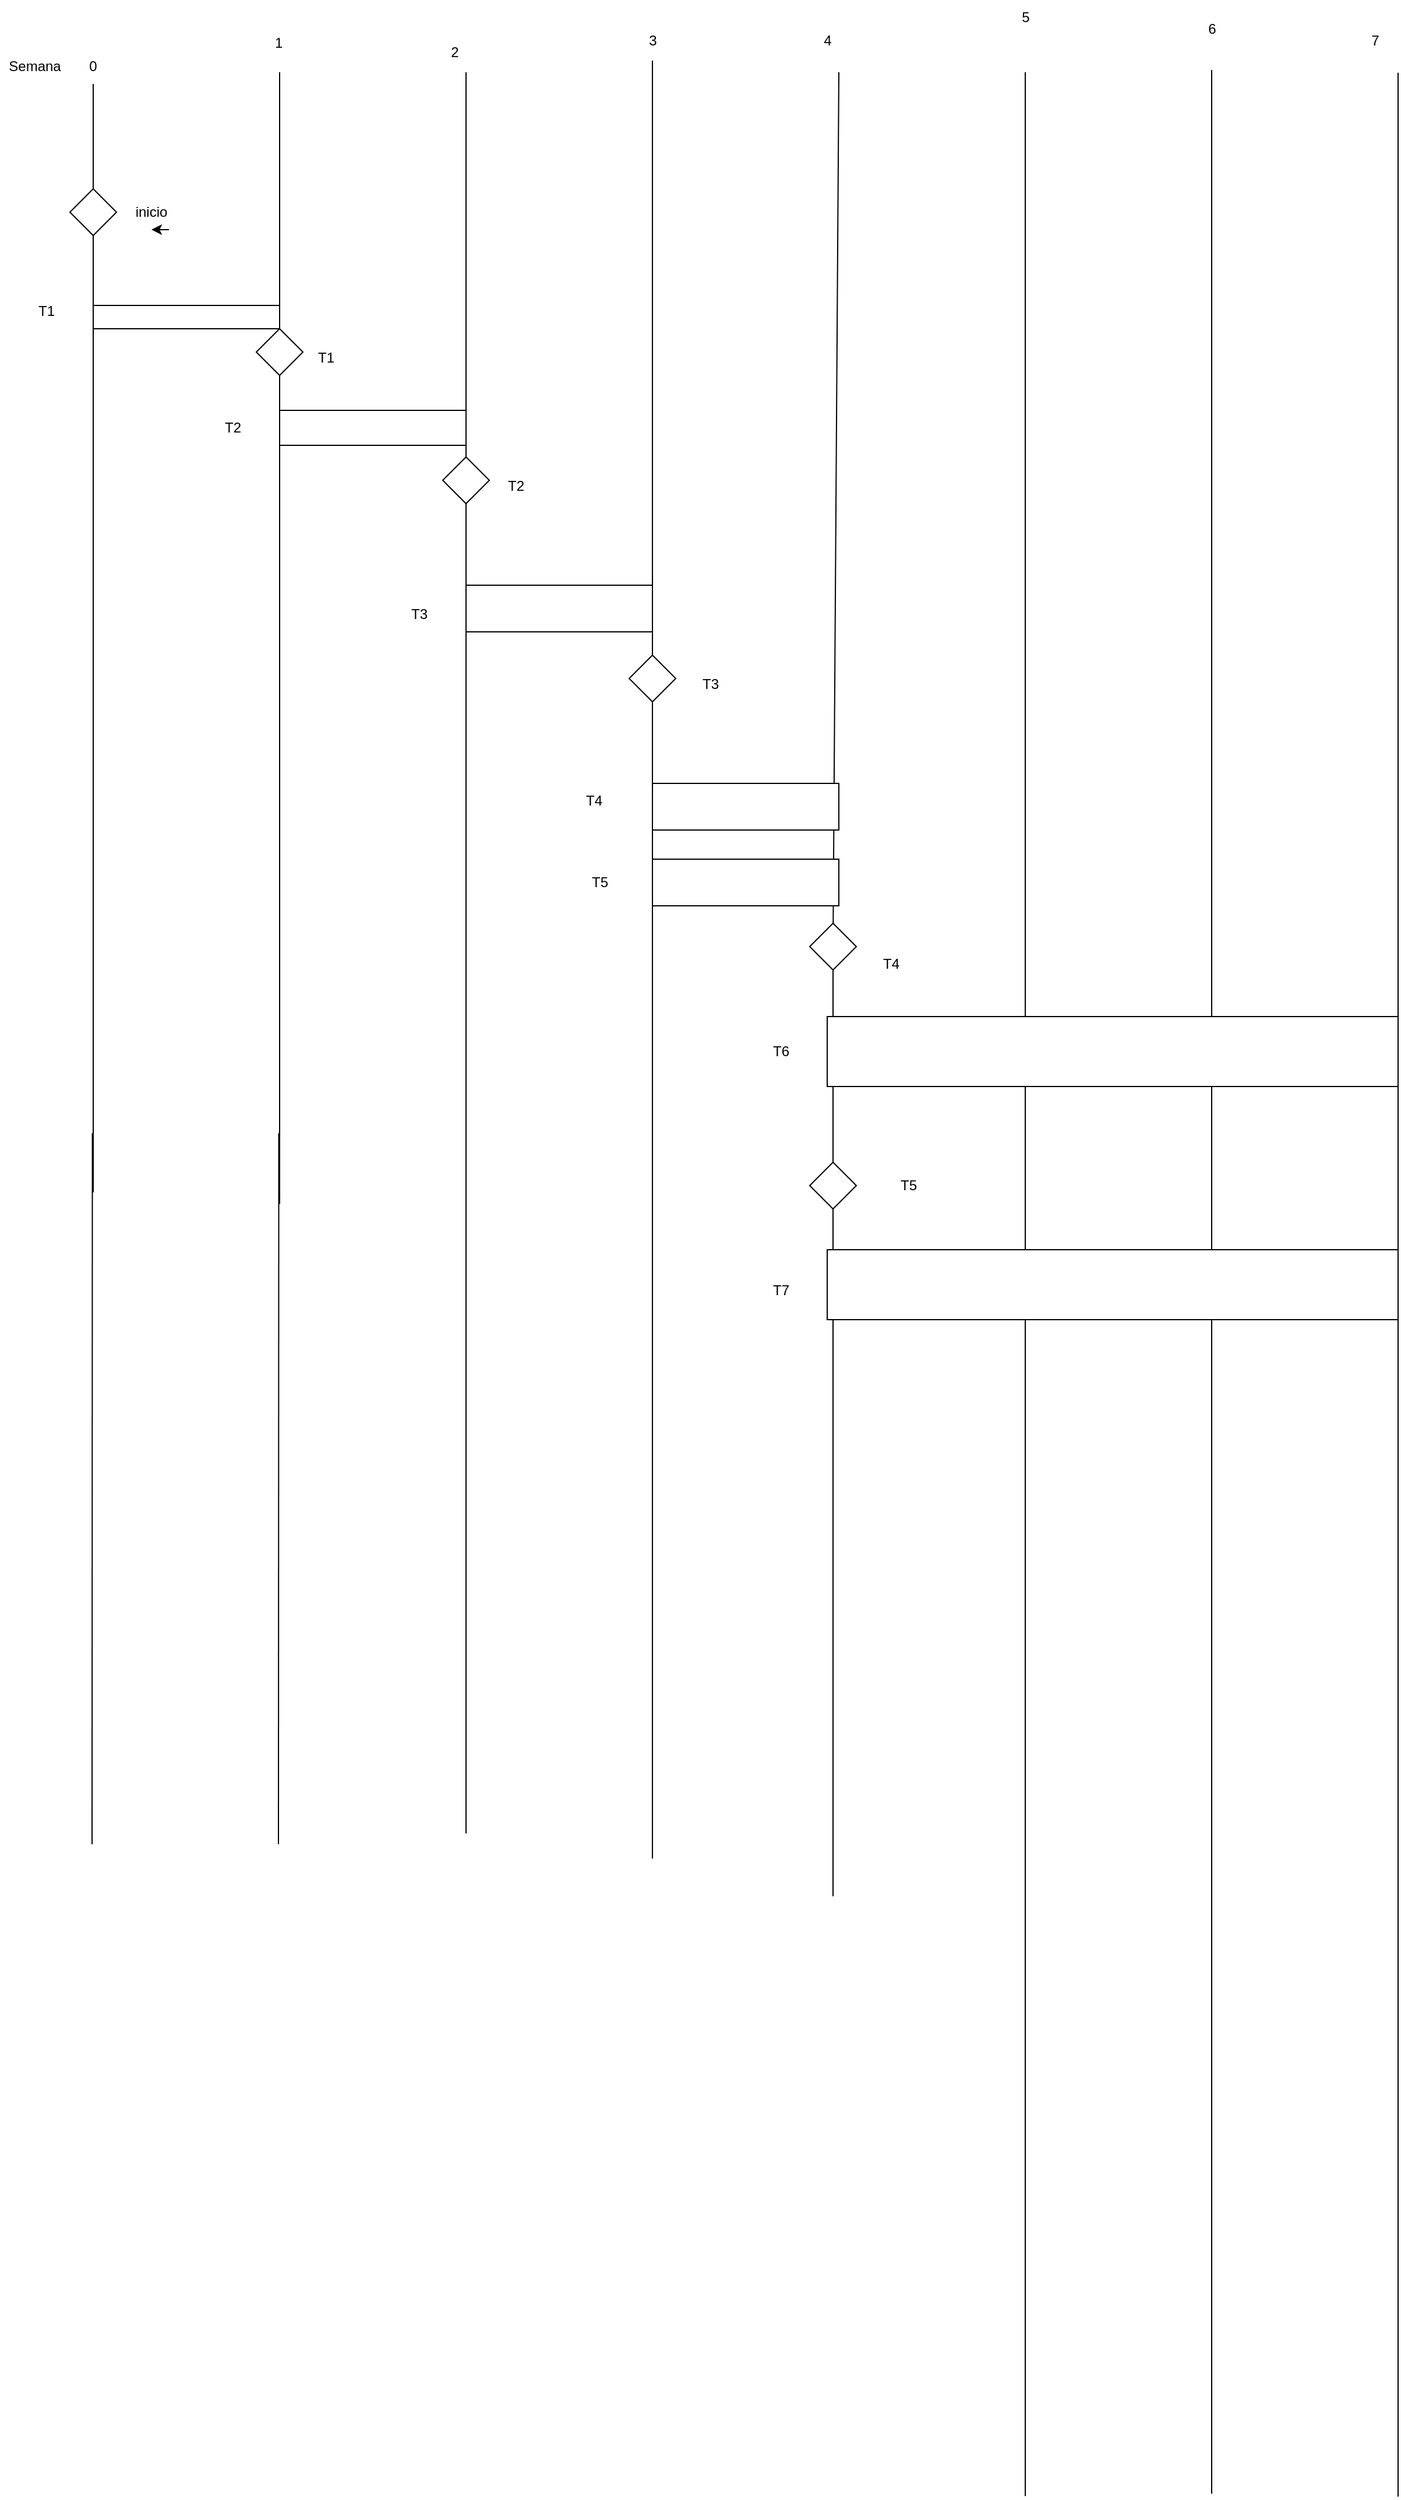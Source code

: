 <mxfile version="27.1.5">
  <diagram name="Página-1" id="U6TmOwnuPZqcnBBsllMZ">
    <mxGraphModel dx="2002" dy="2249" grid="1" gridSize="10" guides="1" tooltips="1" connect="1" arrows="1" fold="1" page="1" pageScale="1" pageWidth="827" pageHeight="1169" math="0" shadow="0">
      <root>
        <mxCell id="0" />
        <mxCell id="1" parent="0" />
        <mxCell id="5fpnA7NDtRficpcaKtJ1-8" value="" style="endArrow=none;html=1;rounded=0;" edge="1" parent="1">
          <mxGeometry width="50" height="50" relative="1" as="geometry">
            <mxPoint x="80" y="920.8" as="sourcePoint" />
            <mxPoint x="80" y="-30" as="targetPoint" />
          </mxGeometry>
        </mxCell>
        <mxCell id="5fpnA7NDtRficpcaKtJ1-1" value="T1" style="text;html=1;align=center;verticalAlign=middle;whiteSpace=wrap;rounded=0;" vertex="1" parent="1">
          <mxGeometry x="10" y="150" width="60" height="30" as="geometry" />
        </mxCell>
        <mxCell id="5fpnA7NDtRficpcaKtJ1-2" value="" style="rhombus;whiteSpace=wrap;html=1;" vertex="1" parent="1">
          <mxGeometry x="60" y="60" width="40" height="40" as="geometry" />
        </mxCell>
        <mxCell id="5fpnA7NDtRficpcaKtJ1-3" value="inicio" style="text;html=1;align=center;verticalAlign=middle;whiteSpace=wrap;rounded=0;" vertex="1" parent="1">
          <mxGeometry x="100" y="65" width="60" height="30" as="geometry" />
        </mxCell>
        <mxCell id="5fpnA7NDtRficpcaKtJ1-5" value="" style="endArrow=none;html=1;rounded=0;" edge="1" parent="1">
          <mxGeometry width="50" height="50" relative="1" as="geometry">
            <mxPoint x="80" y="160" as="sourcePoint" />
            <mxPoint x="240" y="160" as="targetPoint" />
          </mxGeometry>
        </mxCell>
        <mxCell id="5fpnA7NDtRficpcaKtJ1-6" style="edgeStyle=orthogonalEdgeStyle;rounded=0;orthogonalLoop=1;jettySize=auto;html=1;exitX=0.75;exitY=1;exitDx=0;exitDy=0;entryX=0.5;entryY=1;entryDx=0;entryDy=0;" edge="1" parent="1" source="5fpnA7NDtRficpcaKtJ1-3" target="5fpnA7NDtRficpcaKtJ1-3">
          <mxGeometry relative="1" as="geometry" />
        </mxCell>
        <mxCell id="5fpnA7NDtRficpcaKtJ1-7" value="" style="endArrow=none;html=1;rounded=0;" edge="1" parent="1">
          <mxGeometry width="50" height="50" relative="1" as="geometry">
            <mxPoint x="80" y="180" as="sourcePoint" />
            <mxPoint x="240" y="180" as="targetPoint" />
          </mxGeometry>
        </mxCell>
        <mxCell id="5fpnA7NDtRficpcaKtJ1-9" value="" style="endArrow=none;html=1;rounded=0;" edge="1" parent="1" source="5fpnA7NDtRficpcaKtJ1-17">
          <mxGeometry width="50" height="50" relative="1" as="geometry">
            <mxPoint x="240" y="930.8" as="sourcePoint" />
            <mxPoint x="240" y="-40" as="targetPoint" />
          </mxGeometry>
        </mxCell>
        <mxCell id="5fpnA7NDtRficpcaKtJ1-10" value="" style="endArrow=none;html=1;rounded=0;" edge="1" parent="1" source="5fpnA7NDtRficpcaKtJ1-24">
          <mxGeometry width="50" height="50" relative="1" as="geometry">
            <mxPoint x="400" y="930.8" as="sourcePoint" />
            <mxPoint x="400" y="-40" as="targetPoint" />
          </mxGeometry>
        </mxCell>
        <mxCell id="5fpnA7NDtRficpcaKtJ1-11" value="" style="endArrow=none;html=1;rounded=0;" edge="1" parent="1">
          <mxGeometry width="50" height="50" relative="1" as="geometry">
            <mxPoint x="400" y="1470.8" as="sourcePoint" />
            <mxPoint x="400" y="500" as="targetPoint" />
          </mxGeometry>
        </mxCell>
        <mxCell id="5fpnA7NDtRficpcaKtJ1-12" value="" style="endArrow=none;html=1;rounded=0;" edge="1" parent="1" source="5fpnA7NDtRficpcaKtJ1-30">
          <mxGeometry width="50" height="50" relative="1" as="geometry">
            <mxPoint x="560" y="920.8" as="sourcePoint" />
            <mxPoint x="560" y="-50" as="targetPoint" />
          </mxGeometry>
        </mxCell>
        <mxCell id="5fpnA7NDtRficpcaKtJ1-13" value="" style="endArrow=none;html=1;rounded=0;" edge="1" parent="1" source="5fpnA7NDtRficpcaKtJ1-49">
          <mxGeometry width="50" height="50" relative="1" as="geometry">
            <mxPoint x="715" y="1524.571" as="sourcePoint" />
            <mxPoint x="720" y="-40" as="targetPoint" />
          </mxGeometry>
        </mxCell>
        <mxCell id="5fpnA7NDtRficpcaKtJ1-14" value="1" style="text;strokeColor=none;fillColor=none;align=left;verticalAlign=middle;spacingLeft=4;spacingRight=4;overflow=hidden;points=[[0,0.5],[1,0.5]];portConstraint=eastwest;rotatable=0;whiteSpace=wrap;html=1;" vertex="1" parent="1">
          <mxGeometry x="230" y="-80" width="80" height="30" as="geometry" />
        </mxCell>
        <mxCell id="5fpnA7NDtRficpcaKtJ1-15" value="Semana" style="text;html=1;align=center;verticalAlign=middle;whiteSpace=wrap;rounded=0;" vertex="1" parent="1">
          <mxGeometry y="-60" width="60" height="30" as="geometry" />
        </mxCell>
        <mxCell id="5fpnA7NDtRficpcaKtJ1-16" value="0" style="text;html=1;align=center;verticalAlign=middle;whiteSpace=wrap;rounded=0;" vertex="1" parent="1">
          <mxGeometry x="50" y="-60" width="60" height="30" as="geometry" />
        </mxCell>
        <mxCell id="5fpnA7NDtRficpcaKtJ1-18" value="" style="endArrow=none;html=1;rounded=0;" edge="1" parent="1" target="5fpnA7NDtRficpcaKtJ1-17">
          <mxGeometry width="50" height="50" relative="1" as="geometry">
            <mxPoint x="240" y="260" as="sourcePoint" />
            <mxPoint x="240" y="-40" as="targetPoint" />
          </mxGeometry>
        </mxCell>
        <mxCell id="5fpnA7NDtRficpcaKtJ1-17" value="" style="rhombus;whiteSpace=wrap;html=1;" vertex="1" parent="1">
          <mxGeometry x="220" y="180" width="40" height="40" as="geometry" />
        </mxCell>
        <mxCell id="5fpnA7NDtRficpcaKtJ1-20" value="" style="endArrow=none;html=1;rounded=0;" edge="1" parent="1">
          <mxGeometry width="50" height="50" relative="1" as="geometry">
            <mxPoint x="240" y="930.8" as="sourcePoint" />
            <mxPoint x="240" y="260" as="targetPoint" />
          </mxGeometry>
        </mxCell>
        <mxCell id="5fpnA7NDtRficpcaKtJ1-21" value="" style="endArrow=none;html=1;rounded=0;" edge="1" parent="1">
          <mxGeometry width="50" height="50" relative="1" as="geometry">
            <mxPoint x="240" y="250" as="sourcePoint" />
            <mxPoint x="400" y="250" as="targetPoint" />
          </mxGeometry>
        </mxCell>
        <mxCell id="5fpnA7NDtRficpcaKtJ1-22" value="" style="endArrow=none;html=1;rounded=0;" edge="1" parent="1">
          <mxGeometry width="50" height="50" relative="1" as="geometry">
            <mxPoint x="240" y="280" as="sourcePoint" />
            <mxPoint x="400" y="280" as="targetPoint" />
          </mxGeometry>
        </mxCell>
        <mxCell id="5fpnA7NDtRficpcaKtJ1-23" value="T2" style="text;html=1;align=center;verticalAlign=middle;whiteSpace=wrap;rounded=0;" vertex="1" parent="1">
          <mxGeometry x="170" y="250" width="60" height="30" as="geometry" />
        </mxCell>
        <mxCell id="5fpnA7NDtRficpcaKtJ1-25" value="" style="endArrow=none;html=1;rounded=0;" edge="1" parent="1" target="5fpnA7NDtRficpcaKtJ1-24">
          <mxGeometry width="50" height="50" relative="1" as="geometry">
            <mxPoint x="400" y="930.8" as="sourcePoint" />
            <mxPoint x="400" y="-40" as="targetPoint" />
          </mxGeometry>
        </mxCell>
        <mxCell id="5fpnA7NDtRficpcaKtJ1-24" value="" style="rhombus;whiteSpace=wrap;html=1;" vertex="1" parent="1">
          <mxGeometry x="380" y="290" width="40" height="40" as="geometry" />
        </mxCell>
        <mxCell id="5fpnA7NDtRficpcaKtJ1-26" value="T2" style="text;html=1;align=center;verticalAlign=middle;whiteSpace=wrap;rounded=0;" vertex="1" parent="1">
          <mxGeometry x="413" y="300" width="60" height="30" as="geometry" />
        </mxCell>
        <mxCell id="5fpnA7NDtRficpcaKtJ1-27" value="" style="endArrow=none;html=1;rounded=0;" edge="1" parent="1">
          <mxGeometry width="50" height="50" relative="1" as="geometry">
            <mxPoint x="400" y="400" as="sourcePoint" />
            <mxPoint x="560" y="400" as="targetPoint" />
          </mxGeometry>
        </mxCell>
        <mxCell id="5fpnA7NDtRficpcaKtJ1-28" value="" style="endArrow=none;html=1;rounded=0;" edge="1" parent="1">
          <mxGeometry width="50" height="50" relative="1" as="geometry">
            <mxPoint x="400" y="440" as="sourcePoint" />
            <mxPoint x="560" y="440" as="targetPoint" />
          </mxGeometry>
        </mxCell>
        <mxCell id="5fpnA7NDtRficpcaKtJ1-29" value="T3" style="text;html=1;align=center;verticalAlign=middle;whiteSpace=wrap;rounded=0;" vertex="1" parent="1">
          <mxGeometry x="330" y="410" width="60" height="30" as="geometry" />
        </mxCell>
        <mxCell id="5fpnA7NDtRficpcaKtJ1-31" value="" style="endArrow=none;html=1;rounded=0;" edge="1" parent="1" target="5fpnA7NDtRficpcaKtJ1-30">
          <mxGeometry width="50" height="50" relative="1" as="geometry">
            <mxPoint x="560.0" y="510" as="sourcePoint" />
            <mxPoint x="560" y="-50" as="targetPoint" />
          </mxGeometry>
        </mxCell>
        <mxCell id="5fpnA7NDtRficpcaKtJ1-30" value="" style="rhombus;whiteSpace=wrap;html=1;" vertex="1" parent="1">
          <mxGeometry x="540" y="460" width="40" height="40" as="geometry" />
        </mxCell>
        <mxCell id="5fpnA7NDtRficpcaKtJ1-33" value="" style="endArrow=none;html=1;rounded=0;entryX=0.5;entryY=1;entryDx=0;entryDy=0;" edge="1" parent="1" target="5fpnA7NDtRficpcaKtJ1-30">
          <mxGeometry width="50" height="50" relative="1" as="geometry">
            <mxPoint x="560" y="1492.286" as="sourcePoint" />
            <mxPoint x="560.0" y="540" as="targetPoint" />
          </mxGeometry>
        </mxCell>
        <mxCell id="5fpnA7NDtRficpcaKtJ1-34" value="2" style="text;html=1;align=center;verticalAlign=middle;resizable=0;points=[];autosize=1;strokeColor=none;fillColor=none;" vertex="1" parent="1">
          <mxGeometry x="375" y="-72" width="30" height="30" as="geometry" />
        </mxCell>
        <mxCell id="5fpnA7NDtRficpcaKtJ1-35" value="3" style="text;html=1;align=center;verticalAlign=middle;resizable=0;points=[];autosize=1;strokeColor=none;fillColor=none;" vertex="1" parent="1">
          <mxGeometry x="545" y="-82" width="30" height="30" as="geometry" />
        </mxCell>
        <mxCell id="5fpnA7NDtRficpcaKtJ1-36" value="T4" style="text;html=1;align=center;verticalAlign=middle;whiteSpace=wrap;rounded=0;" vertex="1" parent="1">
          <mxGeometry x="480" y="570" width="60" height="30" as="geometry" />
        </mxCell>
        <mxCell id="5fpnA7NDtRficpcaKtJ1-37" value="T5" style="text;html=1;align=center;verticalAlign=middle;whiteSpace=wrap;rounded=0;" vertex="1" parent="1">
          <mxGeometry x="485" y="640" width="60" height="30" as="geometry" />
        </mxCell>
        <mxCell id="5fpnA7NDtRficpcaKtJ1-40" value="" style="endArrow=none;html=1;rounded=0;" edge="1" parent="1">
          <mxGeometry width="50" height="50" relative="1" as="geometry">
            <mxPoint x="240" y="250" as="sourcePoint" />
            <mxPoint x="240" y="260" as="targetPoint" />
          </mxGeometry>
        </mxCell>
        <mxCell id="5fpnA7NDtRficpcaKtJ1-41" value="T1" style="text;html=1;align=center;verticalAlign=middle;whiteSpace=wrap;rounded=0;" vertex="1" parent="1">
          <mxGeometry x="250" y="190" width="60" height="30" as="geometry" />
        </mxCell>
        <mxCell id="5fpnA7NDtRficpcaKtJ1-43" value="T3" style="text;html=1;align=center;verticalAlign=middle;whiteSpace=wrap;rounded=0;" vertex="1" parent="1">
          <mxGeometry x="580" y="470" width="60" height="30" as="geometry" />
        </mxCell>
        <mxCell id="5fpnA7NDtRficpcaKtJ1-45" value="" style="rounded=0;whiteSpace=wrap;html=1;" vertex="1" parent="1">
          <mxGeometry x="560" y="570" width="160" height="40" as="geometry" />
        </mxCell>
        <mxCell id="5fpnA7NDtRficpcaKtJ1-46" value="" style="rounded=0;whiteSpace=wrap;html=1;" vertex="1" parent="1">
          <mxGeometry x="560" y="635" width="160" height="40" as="geometry" />
        </mxCell>
        <mxCell id="5fpnA7NDtRficpcaKtJ1-47" value="4" style="text;html=1;align=center;verticalAlign=middle;resizable=0;points=[];autosize=1;strokeColor=none;fillColor=none;" vertex="1" parent="1">
          <mxGeometry x="695" y="-82" width="30" height="30" as="geometry" />
        </mxCell>
        <mxCell id="5fpnA7NDtRficpcaKtJ1-51" value="T5" style="text;html=1;align=center;verticalAlign=middle;whiteSpace=wrap;rounded=0;" vertex="1" parent="1">
          <mxGeometry x="750" y="900" width="60" height="30" as="geometry" />
        </mxCell>
        <mxCell id="5fpnA7NDtRficpcaKtJ1-52" value="" style="endArrow=none;html=1;rounded=0;entryX=0.5;entryY=1;entryDx=0;entryDy=0;" edge="1" parent="1">
          <mxGeometry width="50" height="50" relative="1" as="geometry">
            <mxPoint x="239" y="1480" as="sourcePoint" />
            <mxPoint x="239.29" y="870" as="targetPoint" />
          </mxGeometry>
        </mxCell>
        <mxCell id="5fpnA7NDtRficpcaKtJ1-53" value="" style="endArrow=none;html=1;rounded=0;entryX=0.5;entryY=1;entryDx=0;entryDy=0;" edge="1" parent="1">
          <mxGeometry width="50" height="50" relative="1" as="geometry">
            <mxPoint x="79" y="1480" as="sourcePoint" />
            <mxPoint x="79.29" y="870" as="targetPoint" />
          </mxGeometry>
        </mxCell>
        <mxCell id="5fpnA7NDtRficpcaKtJ1-56" value="" style="endArrow=none;html=1;rounded=0;" edge="1" parent="1" source="5fpnA7NDtRficpcaKtJ1-61" target="5fpnA7NDtRficpcaKtJ1-49">
          <mxGeometry width="50" height="50" relative="1" as="geometry">
            <mxPoint x="715" y="1524.571" as="sourcePoint" />
            <mxPoint x="720" y="-40" as="targetPoint" />
          </mxGeometry>
        </mxCell>
        <mxCell id="5fpnA7NDtRficpcaKtJ1-49" value="" style="rhombus;whiteSpace=wrap;html=1;" vertex="1" parent="1">
          <mxGeometry x="695" y="690" width="40" height="40" as="geometry" />
        </mxCell>
        <mxCell id="5fpnA7NDtRficpcaKtJ1-57" value="T4" style="text;html=1;align=center;verticalAlign=middle;whiteSpace=wrap;rounded=0;" vertex="1" parent="1">
          <mxGeometry x="735" y="710" width="60" height="30" as="geometry" />
        </mxCell>
        <mxCell id="5fpnA7NDtRficpcaKtJ1-59" value="T6" style="text;html=1;align=center;verticalAlign=middle;resizable=0;points=[];autosize=1;strokeColor=none;fillColor=none;" vertex="1" parent="1">
          <mxGeometry x="650" y="785" width="40" height="30" as="geometry" />
        </mxCell>
        <mxCell id="5fpnA7NDtRficpcaKtJ1-63" value="" style="endArrow=none;html=1;rounded=0;" edge="1" parent="1" target="5fpnA7NDtRficpcaKtJ1-61">
          <mxGeometry width="50" height="50" relative="1" as="geometry">
            <mxPoint x="715" y="1524.571" as="sourcePoint" />
            <mxPoint x="715" y="730" as="targetPoint" />
          </mxGeometry>
        </mxCell>
        <mxCell id="5fpnA7NDtRficpcaKtJ1-61" value="" style="rhombus;whiteSpace=wrap;html=1;" vertex="1" parent="1">
          <mxGeometry x="695" y="895" width="40" height="40" as="geometry" />
        </mxCell>
        <mxCell id="5fpnA7NDtRficpcaKtJ1-65" value="T7" style="text;html=1;align=center;verticalAlign=middle;resizable=0;points=[];autosize=1;strokeColor=none;fillColor=none;" vertex="1" parent="1">
          <mxGeometry x="650" y="990" width="40" height="30" as="geometry" />
        </mxCell>
        <mxCell id="5fpnA7NDtRficpcaKtJ1-66" value="" style="endArrow=none;html=1;rounded=0;" edge="1" parent="1">
          <mxGeometry width="50" height="50" relative="1" as="geometry">
            <mxPoint x="880" y="2039.143" as="sourcePoint" />
            <mxPoint x="880" y="-40" as="targetPoint" />
          </mxGeometry>
        </mxCell>
        <mxCell id="5fpnA7NDtRficpcaKtJ1-67" value="" style="endArrow=none;html=1;rounded=0;" edge="1" parent="1">
          <mxGeometry width="50" height="50" relative="1" as="geometry">
            <mxPoint x="1040" y="2037.143" as="sourcePoint" />
            <mxPoint x="1040" y="-42" as="targetPoint" />
          </mxGeometry>
        </mxCell>
        <mxCell id="5fpnA7NDtRficpcaKtJ1-68" value="" style="endArrow=none;html=1;rounded=0;" edge="1" parent="1">
          <mxGeometry width="50" height="50" relative="1" as="geometry">
            <mxPoint x="1200" y="2039.573" as="sourcePoint" />
            <mxPoint x="1200" y="-39.57" as="targetPoint" />
          </mxGeometry>
        </mxCell>
        <mxCell id="5fpnA7NDtRficpcaKtJ1-64" value="" style="rounded=0;whiteSpace=wrap;html=1;" vertex="1" parent="1">
          <mxGeometry x="710" y="970" width="490" height="60" as="geometry" />
        </mxCell>
        <mxCell id="5fpnA7NDtRficpcaKtJ1-58" value="" style="rounded=0;whiteSpace=wrap;html=1;" vertex="1" parent="1">
          <mxGeometry x="710" y="770" width="490" height="60" as="geometry" />
        </mxCell>
        <mxCell id="5fpnA7NDtRficpcaKtJ1-69" value="5" style="text;html=1;align=center;verticalAlign=middle;resizable=0;points=[];autosize=1;strokeColor=none;fillColor=none;" vertex="1" parent="1">
          <mxGeometry x="865" y="-102" width="30" height="30" as="geometry" />
        </mxCell>
        <mxCell id="5fpnA7NDtRficpcaKtJ1-70" value="6" style="text;html=1;align=center;verticalAlign=middle;resizable=0;points=[];autosize=1;strokeColor=none;fillColor=none;" vertex="1" parent="1">
          <mxGeometry x="1025" y="-92" width="30" height="30" as="geometry" />
        </mxCell>
        <mxCell id="5fpnA7NDtRficpcaKtJ1-71" value="7" style="text;html=1;align=center;verticalAlign=middle;resizable=0;points=[];autosize=1;strokeColor=none;fillColor=none;" vertex="1" parent="1">
          <mxGeometry x="1165" y="-82" width="30" height="30" as="geometry" />
        </mxCell>
      </root>
    </mxGraphModel>
  </diagram>
</mxfile>
